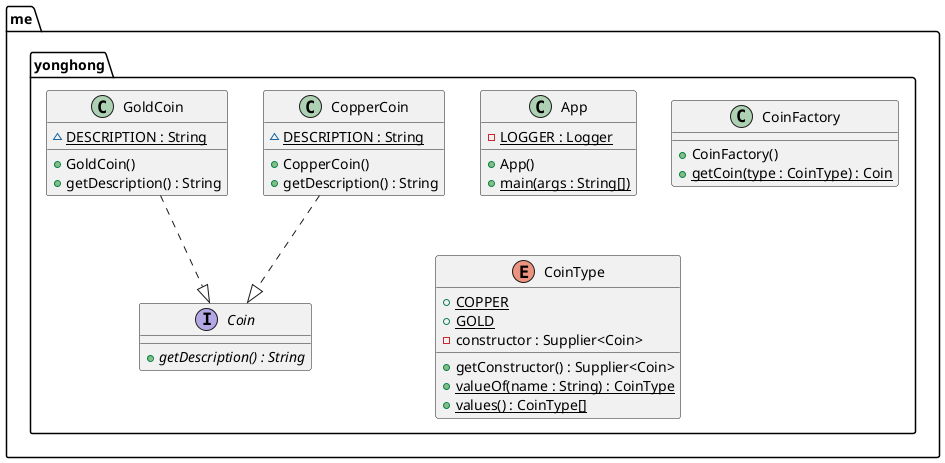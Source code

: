 @startuml
package me.yonghong {
  class App {
    - LOGGER : Logger {static}
    + App()
    + main(args : String[]) {static}
  }
  interface Coin {
    + getDescription() : String {abstract}
  }
  class CoinFactory {
    + CoinFactory()
    + getCoin(type : CoinType) : Coin {static}
  }
  enum CoinType {
    + COPPER {static}
    + GOLD {static}
    - constructor : Supplier<Coin>
    + getConstructor() : Supplier<Coin>
    + valueOf(name : String) : CoinType {static}
    + values() : CoinType[] {static}
  }
  class CopperCoin {
    ~ DESCRIPTION : String {static}
    + CopperCoin()
    + getDescription() : String
  }
  class GoldCoin {
    ~ DESCRIPTION : String {static}
    + GoldCoin()
    + getDescription() : String
  }
}
CopperCoin ..|> Coin
GoldCoin ..|> Coin
@enduml
